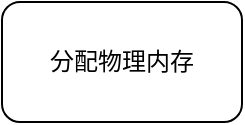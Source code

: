 <mxfile version="21.6.5" type="github">
  <diagram name="第 1 页" id="9e4_L4O91o0at85wGMyj">
    <mxGraphModel dx="880" dy="446" grid="1" gridSize="10" guides="1" tooltips="1" connect="1" arrows="1" fold="1" page="1" pageScale="1" pageWidth="827" pageHeight="1169" math="0" shadow="0">
      <root>
        <mxCell id="0" />
        <mxCell id="1" parent="0" />
        <mxCell id="ChDLtsVOBxLUTJ7q2RNu-1" value="分配物理内存" style="rounded=1;whiteSpace=wrap;html=1;" vertex="1" parent="1">
          <mxGeometry x="330" y="80" width="120" height="60" as="geometry" />
        </mxCell>
      </root>
    </mxGraphModel>
  </diagram>
</mxfile>

